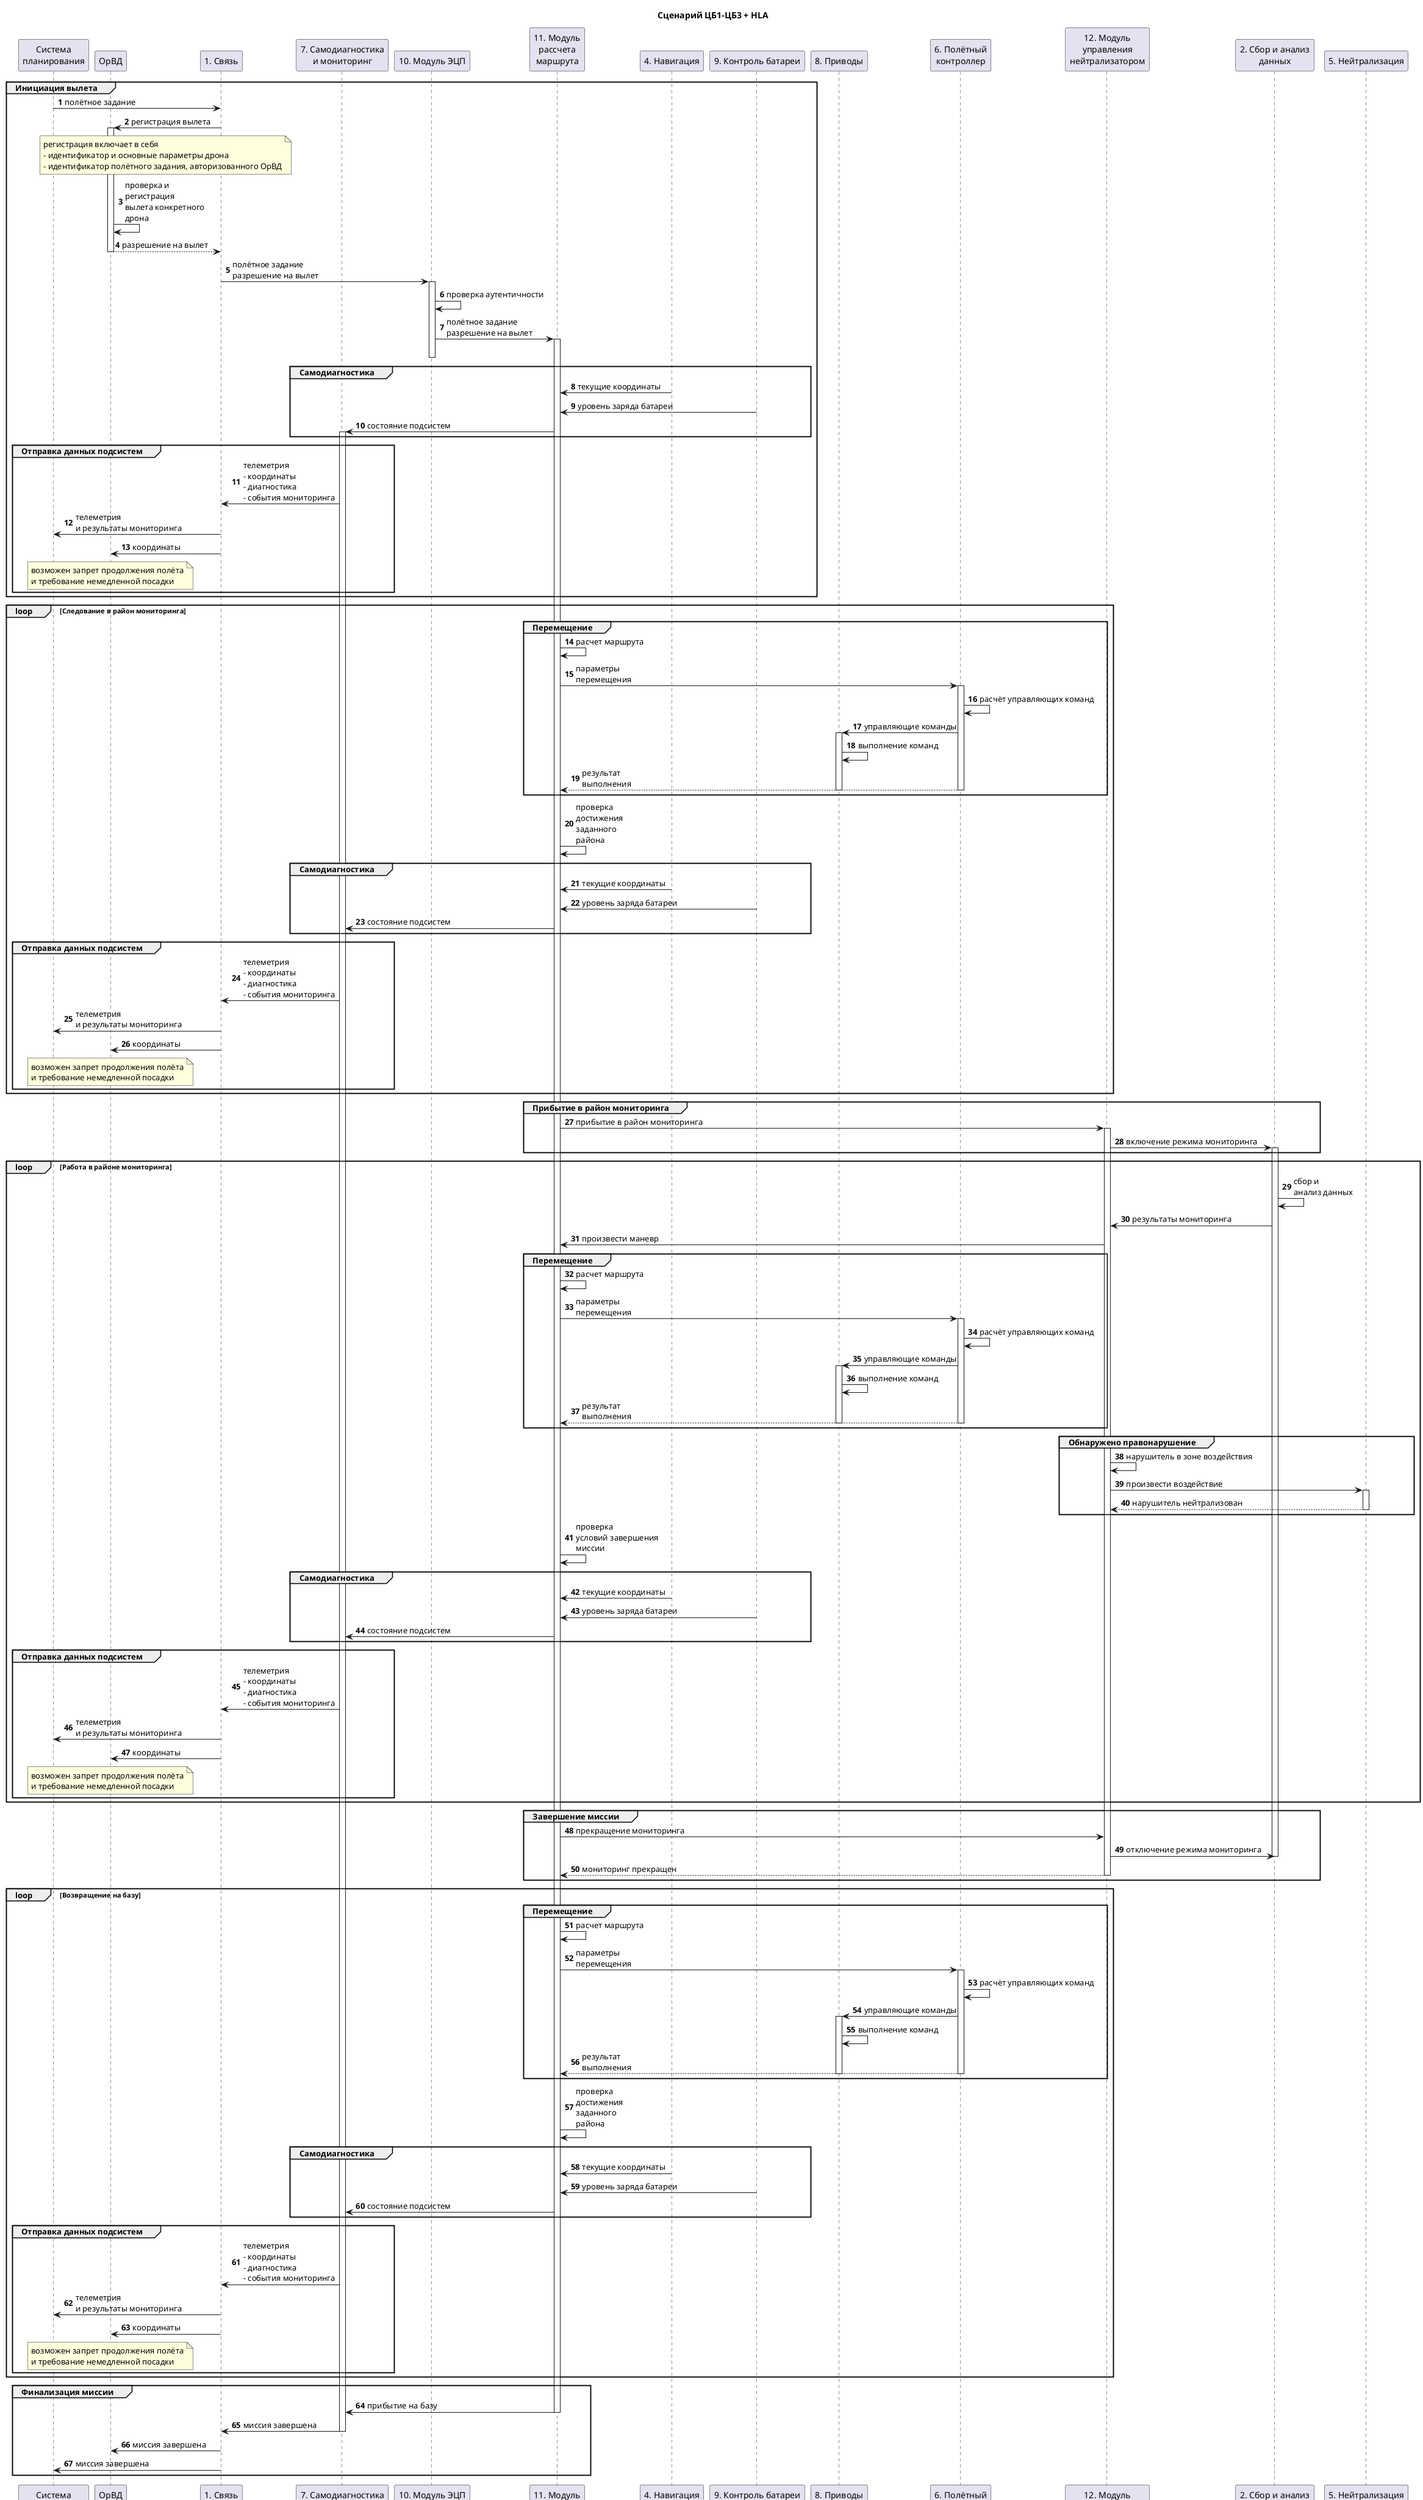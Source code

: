 @startuml
title "Сценарий ЦБ1-ЦБ3 + HLA"

autonumber
participant "Система\nпланирования" as dispatcher
participant "ОрВД" as gov
participant "1. Связь" as conn 
participant "7. Самодиагностика\nи мониторинг" as selfdiag
participant "10. Модуль ЭЦП" as verifier
participant "11. Модуль\nрассчета\nмаршрута" as router
participant "4. Навигация" as nav
participant "9. Контроль батареи" as battery
participant "8. Приводы" as servos 
participant "6. Полётный\nконтроллер" as autopilot
participant "12. Модуль\nуправления\nнейтрализатором" as prosecutor
participant "2. Сбор и анализ\nданных" as processing
participant "5. Нейтрализация" as shoker

group Инициация вылета
  dispatcher -> conn: полётное задание
  conn -> gov++: регистрация вылета
    note over gov, conn
      регистрация включает в себя 
      - идентификатор и основные параметры дрона
      - идентификатор полётного задания, авторизованного ОрВД
    end note
  gov -> gov: проверка и\nрегистрация\nвылета конкретного\nдрона
  gov --> conn--: разрешение на вылет

  conn -> verifier++: полётное задание\nразрешение на вылет
  verifier -> verifier: проверка аутентичности
  verifier -> router++: полётное задание\nразрешение на вылет
  deactivate verifier

  group Самодиагностика
    nav -> router: текущие координаты
    battery -> router: уровень заряда батареи
    router -> selfdiag++: состояние подсистем
  end
  group Отправка данных подсистем
    selfdiag -> conn: телеметрия\n- координаты\n- диагностика\n- события мониторинга
    conn -> dispatcher: телеметрия\nи результаты мониторинга
    conn -> gov: координаты
    note over gov
      возможен запрет продолжения полёта
      и требование немедленной посадки
    end note
  end
end

loop Следование в район мониторинга 
  group Перемещение
    router -> router: расчет маршрута
    router -> autopilot++: параметры\nперемещения
    autopilot -> autopilot: расчёт управляющих команд
    autopilot -> servos++: управляющие команды
    servos -> servos: выполнение команд
    autopilot --> router: результат\nвыполнения
    deactivate servos
    deactivate autopilot
  end

  router -> router: проверка\nдостижения\nзаданного\nрайона

  group Самодиагностика
    nav -> router: текущие координаты
    battery -> router: уровень заряда батареи
    router -> selfdiag: состояние подсистем
  end

  group Отправка данных подсистем
    selfdiag -> conn: телеметрия\n- координаты\n- диагностика\n- события мониторинга
    conn -> dispatcher: телеметрия\nи результаты мониторинга
    conn -> gov: координаты
    note over gov
      возможен запрет продолжения полёта
      и требование немедленной посадки
    end note
  end
end

group Прибытие в район мониторинга
  router -> prosecutor++: прибытие в район мониторинга
  prosecutor -> processing++: включение режима мониторинга
end

loop Работа в районе мониторинга

  processing -> processing: сбор и\nанализ данных
  processing -> prosecutor: результаты мониторинга

  prosecutor -> router: произвести маневр

  group Перемещение
    router -> router: расчет маршрута
    router -> autopilot++: параметры\nперемещения
    autopilot -> autopilot: расчёт управляющих команд
    autopilot -> servos++: управляющие команды
    servos -> servos: выполнение команд
    autopilot --> router: результат\nвыполнения
    deactivate servos
    deactivate autopilot
  end

  group Обнаружено правонарушение
    prosecutor -> prosecutor: нарушитель в зоне воздействия
    prosecutor -> shoker++: произвести воздействие
    shoker --> prosecutor--: нарушитель нейтрализован
  end

  router -> router: проверка\nусловий завершения\nмиссии

  group Самодиагностика
    nav -> router: текущие координаты
    battery -> router: уровень заряда батареи
    router -> selfdiag: состояние подсистем
  end

  group Отправка данных подсистем
    selfdiag -> conn: телеметрия\n- координаты\n- диагностика\n- события мониторинга
    conn -> dispatcher: телеметрия\nи результаты мониторинга
    conn -> gov: координаты
    note over gov
      возможен запрет продолжения полёта
      и требование немедленной посадки
    end note
  end

end

group Завершение миссии
  router -> prosecutor: прекращение мониторинга
  prosecutor -> processing: отключение режима мониторинга
  deactivate processing
  prosecutor --> router: мониторинг прекращен
  deactivate prosecutor
end

loop Возвращение на базу 
  group Перемещение
    router -> router: расчет маршрута
    router -> autopilot++: параметры\nперемещения
    autopilot -> autopilot: расчёт управляющих команд
    autopilot -> servos++: управляющие команды
    servos -> servos: выполнение команд
    autopilot --> router: результат\nвыполнения
    deactivate servos
    deactivate autopilot
  end

  router -> router: проверка\nдостижения\nзаданного\nрайона

  group Самодиагностика
    nav -> router: текущие координаты
    battery -> router: уровень заряда батареи
    router -> selfdiag: состояние подсистем
  end

  group Отправка данных подсистем
    selfdiag -> conn: телеметрия\n- координаты\n- диагностика\n- события мониторинга
    conn -> dispatcher: телеметрия\nи результаты мониторинга
    conn -> gov: координаты
    note over gov
      возможен запрет продолжения полёта
      и требование немедленной посадки
    end note
  end
end

group Финализация миссии
  router -> selfdiag: прибытие на базу
  deactivate router
  selfdiag -> conn--: миссия завершена
  deactivate selfdiag
  conn -> gov: миссия завершена
  conn -> dispatcher: миссия завершена
end
@enduml
